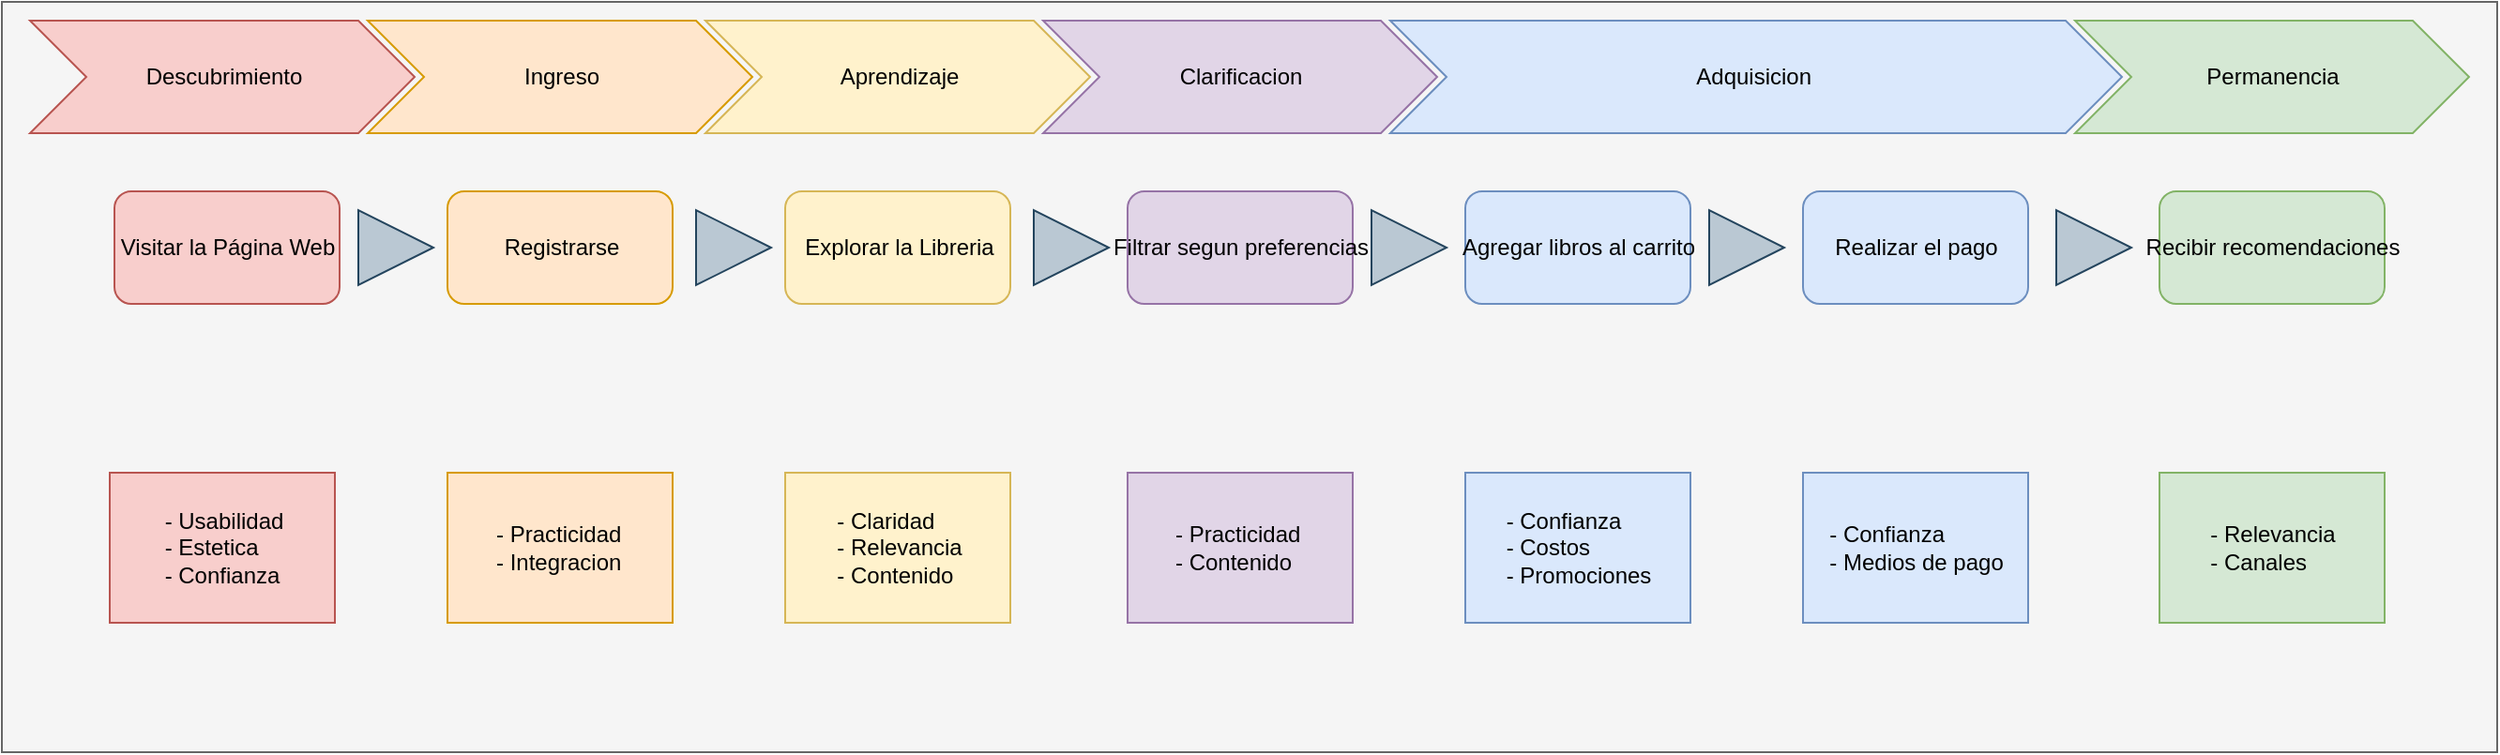 <mxfile>
    <diagram id="TLycTzpztxCECr7iMk3Q" name="Main">
        <mxGraphModel dx="1434" dy="754" grid="1" gridSize="10" guides="1" tooltips="1" connect="1" arrows="1" fold="1" page="1" pageScale="1" pageWidth="850" pageHeight="1100" math="0" shadow="0">
            <root>
                <mxCell id="0"/>
                <mxCell id="1" parent="0"/>
                <mxCell id="SCQu456kyGRi4WaKhEAO-57" value="" style="rounded=0;html=1;fillColor=#f5f5f5;fontColor=#000000;strokeColor=#666666;labelBackgroundColor=none;labelBorderColor=none;" parent="1" vertex="1">
                    <mxGeometry x="100" y="75" width="1330" height="400" as="geometry"/>
                </mxCell>
                <mxCell id="SCQu456kyGRi4WaKhEAO-1" value="Visitar la Página Web" style="rounded=1;html=1;fillColor=#f8cecc;strokeColor=#b85450;labelBackgroundColor=none;labelBorderColor=none;fontColor=#000000;" parent="1" vertex="1">
                    <mxGeometry x="160" y="176" width="120" height="60" as="geometry"/>
                </mxCell>
                <mxCell id="SCQu456kyGRi4WaKhEAO-2" value="Registrarse" style="rounded=1;html=1;fillColor=#ffe6cc;strokeColor=#d79b00;labelBackgroundColor=none;labelBorderColor=none;fontColor=#000000;" parent="1" vertex="1">
                    <mxGeometry x="337.5" y="176" width="120" height="60" as="geometry"/>
                </mxCell>
                <mxCell id="SCQu456kyGRi4WaKhEAO-3" value="Explorar la Libreria" style="rounded=1;html=1;fillColor=#fff2cc;strokeColor=#d6b656;labelBackgroundColor=none;labelBorderColor=none;fontColor=#000000;" parent="1" vertex="1">
                    <mxGeometry x="517.5" y="176" width="120" height="60" as="geometry"/>
                </mxCell>
                <mxCell id="SCQu456kyGRi4WaKhEAO-14" value="Descubrimiento" style="html=1;shadow=0;dashed=0;align=center;verticalAlign=middle;shape=mxgraph.arrows2.arrow;dy=0;dx=30;notch=30;fillColor=#f8cecc;strokeColor=#b85450;labelBackgroundColor=none;labelBorderColor=none;fontColor=#000000;" parent="1" vertex="1">
                    <mxGeometry x="115" y="85" width="205" height="60" as="geometry"/>
                </mxCell>
                <mxCell id="SCQu456kyGRi4WaKhEAO-15" value="Ingreso" style="html=1;shadow=0;dashed=0;align=center;verticalAlign=middle;shape=mxgraph.arrows2.arrow;dy=0;dx=30;notch=30;fillColor=#ffe6cc;strokeColor=#d79b00;labelBackgroundColor=none;labelBorderColor=none;fontColor=#000000;" parent="1" vertex="1">
                    <mxGeometry x="295" y="85" width="205" height="60" as="geometry"/>
                </mxCell>
                <mxCell id="SCQu456kyGRi4WaKhEAO-16" value="Aprendizaje" style="html=1;shadow=0;dashed=0;align=center;verticalAlign=middle;shape=mxgraph.arrows2.arrow;dy=0;dx=30;notch=30;fillColor=#fff2cc;strokeColor=#d6b656;labelBackgroundColor=none;labelBorderColor=none;fontColor=#000000;" parent="1" vertex="1">
                    <mxGeometry x="475" y="85" width="205" height="60" as="geometry"/>
                </mxCell>
                <mxCell id="SCQu456kyGRi4WaKhEAO-17" value="" style="html=1;shadow=0;dashed=0;align=center;verticalAlign=middle;shape=mxgraph.arrows2.arrow;dy=0.6;dx=40;notch=0;fillColor=#bac8d3;strokeColor=#23445d;labelBackgroundColor=none;labelBorderColor=none;fontColor=#000000;" parent="1" vertex="1">
                    <mxGeometry x="290" y="186" width="40" height="40" as="geometry"/>
                </mxCell>
                <mxCell id="SCQu456kyGRi4WaKhEAO-18" value="" style="html=1;shadow=0;dashed=0;align=center;verticalAlign=middle;shape=mxgraph.arrows2.arrow;dy=0.6;dx=40;notch=0;fillColor=#bac8d3;strokeColor=#23445d;labelBackgroundColor=none;labelBorderColor=none;fontColor=#000000;" parent="1" vertex="1">
                    <mxGeometry x="470" y="186" width="40" height="40" as="geometry"/>
                </mxCell>
                <mxCell id="SCQu456kyGRi4WaKhEAO-19" value="Agregar libros al carrito" style="rounded=1;html=1;fillColor=#dae8fc;strokeColor=#6c8ebf;labelBackgroundColor=none;labelBorderColor=none;fontColor=#000000;" parent="1" vertex="1">
                    <mxGeometry x="880" y="176" width="120" height="60" as="geometry"/>
                </mxCell>
                <mxCell id="SCQu456kyGRi4WaKhEAO-20" value="Adquisicion&amp;nbsp;" style="html=1;shadow=0;dashed=0;align=center;verticalAlign=middle;shape=mxgraph.arrows2.arrow;dy=0;dx=30;notch=30;fillColor=#dae8fc;strokeColor=#6c8ebf;labelBackgroundColor=none;labelBorderColor=none;fontColor=#000000;" parent="1" vertex="1">
                    <mxGeometry x="840" y="85" width="390" height="60" as="geometry"/>
                </mxCell>
                <mxCell id="SCQu456kyGRi4WaKhEAO-21" value="" style="html=1;shadow=0;dashed=0;align=center;verticalAlign=middle;shape=mxgraph.arrows2.arrow;dy=0.6;dx=40;notch=0;fillColor=#bac8d3;strokeColor=#23445d;labelBackgroundColor=none;labelBorderColor=none;fontColor=#000000;" parent="1" vertex="1">
                    <mxGeometry x="650" y="186" width="40" height="40" as="geometry"/>
                </mxCell>
                <mxCell id="SCQu456kyGRi4WaKhEAO-22" value="Realizar el pago" style="rounded=1;html=1;fillColor=#dae8fc;strokeColor=#6c8ebf;labelBackgroundColor=none;labelBorderColor=none;fontColor=#000000;" parent="1" vertex="1">
                    <mxGeometry x="1060" y="176" width="120" height="60" as="geometry"/>
                </mxCell>
                <mxCell id="SCQu456kyGRi4WaKhEAO-23" value="" style="html=1;shadow=0;dashed=0;align=center;verticalAlign=middle;shape=mxgraph.arrows2.arrow;dy=0.6;dx=40;notch=0;fillColor=#bac8d3;strokeColor=#23445d;labelBackgroundColor=none;labelBorderColor=none;fontColor=#000000;" parent="1" vertex="1">
                    <mxGeometry x="1010" y="186" width="40" height="40" as="geometry"/>
                </mxCell>
                <mxCell id="SCQu456kyGRi4WaKhEAO-24" value="Recibir recomendaciones" style="rounded=1;html=1;fillColor=#d5e8d4;strokeColor=#82b366;labelBackgroundColor=none;labelBorderColor=none;fontColor=#000000;" parent="1" vertex="1">
                    <mxGeometry x="1250" y="176" width="120" height="60" as="geometry"/>
                </mxCell>
                <mxCell id="SCQu456kyGRi4WaKhEAO-25" value="" style="html=1;shadow=0;dashed=0;align=center;verticalAlign=middle;shape=mxgraph.arrows2.arrow;dy=0.6;dx=40;notch=0;fillColor=#bac8d3;strokeColor=#23445d;labelBackgroundColor=none;labelBorderColor=none;fontColor=#000000;" parent="1" vertex="1">
                    <mxGeometry x="1195" y="186" width="40" height="40" as="geometry"/>
                </mxCell>
                <mxCell id="SCQu456kyGRi4WaKhEAO-27" value="Permanencia" style="html=1;shadow=0;dashed=0;align=center;verticalAlign=middle;shape=mxgraph.arrows2.arrow;dy=0;dx=30;notch=30;fillColor=#d5e8d4;strokeColor=#82b366;labelBackgroundColor=none;labelBorderColor=none;fontColor=#000000;" parent="1" vertex="1">
                    <mxGeometry x="1205" y="85" width="210" height="60" as="geometry"/>
                </mxCell>
                <mxCell id="SCQu456kyGRi4WaKhEAO-29" value="Filtrar segun preferencias" style="rounded=1;html=1;fillColor=#e1d5e7;strokeColor=#9673a6;labelBackgroundColor=none;labelBorderColor=none;fontColor=#000000;" parent="1" vertex="1">
                    <mxGeometry x="700" y="176" width="120" height="60" as="geometry"/>
                </mxCell>
                <mxCell id="SCQu456kyGRi4WaKhEAO-30" value="" style="html=1;shadow=0;dashed=0;align=center;verticalAlign=middle;shape=mxgraph.arrows2.arrow;dy=0.6;dx=40;notch=0;fillColor=#bac8d3;strokeColor=#23445d;labelBackgroundColor=none;labelBorderColor=none;fontColor=#000000;" parent="1" vertex="1">
                    <mxGeometry x="830" y="186" width="40" height="40" as="geometry"/>
                </mxCell>
                <mxCell id="SCQu456kyGRi4WaKhEAO-31" value="Clarificacion" style="html=1;shadow=0;dashed=0;align=center;verticalAlign=middle;shape=mxgraph.arrows2.arrow;dy=0;dx=30;notch=30;fillColor=#e1d5e7;strokeColor=#9673a6;labelBackgroundColor=none;labelBorderColor=none;fontColor=#000000;" parent="1" vertex="1">
                    <mxGeometry x="655" y="85" width="210" height="60" as="geometry"/>
                </mxCell>
                <mxCell id="SCQu456kyGRi4WaKhEAO-35" value="&lt;div style=&quot;text-align: left;&quot;&gt;&lt;span style=&quot;&quot;&gt;- Usabilidad&lt;/span&gt;&lt;/div&gt;&lt;div style=&quot;text-align: left;&quot;&gt;&lt;span style=&quot;&quot;&gt;- Estetica&lt;/span&gt;&lt;/div&gt;&lt;div style=&quot;text-align: left;&quot;&gt;&lt;span style=&quot;&quot;&gt;- Confianza&lt;/span&gt;&lt;/div&gt;" style="rounded=0;html=1;fillColor=#f8cecc;strokeColor=#b85450;labelBackgroundColor=none;labelBorderColor=none;fontColor=#000000;" parent="1" vertex="1">
                    <mxGeometry x="157.5" y="326" width="120" height="80" as="geometry"/>
                </mxCell>
                <mxCell id="SCQu456kyGRi4WaKhEAO-37" value="&lt;div style=&quot;text-align: left;&quot;&gt;- Claridad&lt;/div&gt;&lt;div style=&quot;text-align: left;&quot;&gt;- Relevancia&lt;/div&gt;&lt;div style=&quot;text-align: left;&quot;&gt;- Contenido&lt;/div&gt;" style="rounded=0;html=1;fillColor=#fff2cc;strokeColor=#d6b656;labelBackgroundColor=none;labelBorderColor=none;fontColor=#000000;" parent="1" vertex="1">
                    <mxGeometry x="517.5" y="326" width="120" height="80" as="geometry"/>
                </mxCell>
                <mxCell id="SCQu456kyGRi4WaKhEAO-38" value="&lt;div style=&quot;text-align: left;&quot;&gt;&lt;span style=&quot;&quot;&gt;&lt;br&gt;&lt;/span&gt;&lt;/div&gt;&lt;div style=&quot;text-align: left;&quot;&gt;&lt;span style=&quot;&quot;&gt;- Practicidad&amp;nbsp;&lt;/span&gt;&lt;br&gt;&lt;/div&gt;&lt;div style=&quot;text-align: left;&quot;&gt;&lt;span style=&quot;&quot;&gt;- Contenido&lt;/span&gt;&lt;/div&gt;&lt;div style=&quot;text-align: left;&quot;&gt;&lt;br&gt;&lt;/div&gt;" style="rounded=0;html=1;fillColor=#e1d5e7;strokeColor=#9673a6;labelBackgroundColor=none;labelBorderColor=none;fontColor=#000000;" parent="1" vertex="1">
                    <mxGeometry x="700" y="326" width="120" height="80" as="geometry"/>
                </mxCell>
                <mxCell id="SCQu456kyGRi4WaKhEAO-40" value="&lt;div style=&quot;text-align: left;&quot;&gt;&lt;div&gt;- Practicidad&lt;/div&gt;&lt;div&gt;- Integracion&lt;span style=&quot;&quot;&gt;&amp;nbsp;&lt;/span&gt;&lt;/div&gt;&lt;/div&gt;" style="rounded=0;html=1;fillColor=#ffe6cc;strokeColor=#d79b00;labelBackgroundColor=none;labelBorderColor=none;fontColor=#000000;" parent="1" vertex="1">
                    <mxGeometry x="337.5" y="326" width="120" height="80" as="geometry"/>
                </mxCell>
                <mxCell id="SCQu456kyGRi4WaKhEAO-41" value="&lt;div style=&quot;text-align: left;&quot;&gt;- Confianza&amp;nbsp;&lt;/div&gt;&lt;div style=&quot;text-align: left;&quot;&gt;- Costos&amp;nbsp;&lt;/div&gt;&lt;div style=&quot;text-align: left;&quot;&gt;- Promociones&lt;/div&gt;" style="rounded=0;html=1;fillColor=#dae8fc;strokeColor=#6c8ebf;labelBackgroundColor=none;labelBorderColor=none;fontColor=#000000;" parent="1" vertex="1">
                    <mxGeometry x="880" y="326" width="120" height="80" as="geometry"/>
                </mxCell>
                <mxCell id="SCQu456kyGRi4WaKhEAO-42" value="&lt;div style=&quot;text-align: left;&quot;&gt;- Confianza&lt;/div&gt;&lt;div style=&quot;text-align: left;&quot;&gt;- Medios de pago&lt;/div&gt;" style="rounded=0;html=1;fillColor=#dae8fc;strokeColor=#6c8ebf;labelBackgroundColor=none;labelBorderColor=none;fontColor=#000000;" parent="1" vertex="1">
                    <mxGeometry x="1060" y="326" width="120" height="80" as="geometry"/>
                </mxCell>
                <mxCell id="SCQu456kyGRi4WaKhEAO-43" value="&lt;div style=&quot;text-align: left;&quot;&gt;- Relevancia&lt;/div&gt;&lt;div style=&quot;text-align: left;&quot;&gt;- Canales&lt;/div&gt;" style="rounded=0;html=1;fillColor=#d5e8d4;strokeColor=#82b366;labelBackgroundColor=none;labelBorderColor=none;fontColor=#000000;" parent="1" vertex="1">
                    <mxGeometry x="1250" y="326" width="120" height="80" as="geometry"/>
                </mxCell>
            </root>
        </mxGraphModel>
    </diagram>
    <diagram name="User" id="SnUuTj0u37A4NibTbfim">
        <mxGraphModel dx="1434" dy="754" grid="1" gridSize="10" guides="1" tooltips="1" connect="1" arrows="1" fold="1" page="1" pageScale="1" pageWidth="850" pageHeight="1100" math="0" shadow="0">
            <root>
                <mxCell id="KRwKevVO_VH3E62p_6Zh-0"/>
                <mxCell id="KRwKevVO_VH3E62p_6Zh-1" parent="KRwKevVO_VH3E62p_6Zh-0"/>
                <mxCell id="KRwKevVO_VH3E62p_6Zh-2" value="" style="rounded=0;html=1;fillColor=#f5f5f5;fontColor=#000000;strokeColor=#666666;labelBackgroundColor=none;labelBorderColor=none;" vertex="1" parent="KRwKevVO_VH3E62p_6Zh-1">
                    <mxGeometry x="100" y="75" width="1330" height="400" as="geometry"/>
                </mxCell>
                <mxCell id="KRwKevVO_VH3E62p_6Zh-3" value="Visitar la Página Web" style="rounded=1;html=1;fillColor=#f8cecc;strokeColor=#b85450;labelBackgroundColor=none;labelBorderColor=none;fontColor=#000000;" vertex="1" parent="KRwKevVO_VH3E62p_6Zh-1">
                    <mxGeometry x="160" y="176" width="120" height="60" as="geometry"/>
                </mxCell>
                <mxCell id="KRwKevVO_VH3E62p_6Zh-4" value="Registrarse" style="rounded=1;html=1;fillColor=#ffe6cc;strokeColor=#d79b00;labelBackgroundColor=none;labelBorderColor=none;fontColor=#000000;" vertex="1" parent="KRwKevVO_VH3E62p_6Zh-1">
                    <mxGeometry x="337.5" y="176" width="120" height="60" as="geometry"/>
                </mxCell>
                <mxCell id="KRwKevVO_VH3E62p_6Zh-5" value="Explorar la Libreria" style="rounded=1;html=1;fillColor=#fff2cc;strokeColor=#d6b656;labelBackgroundColor=none;labelBorderColor=none;fontColor=#000000;" vertex="1" parent="KRwKevVO_VH3E62p_6Zh-1">
                    <mxGeometry x="517.5" y="176" width="120" height="60" as="geometry"/>
                </mxCell>
                <mxCell id="KRwKevVO_VH3E62p_6Zh-6" value="Descubrimiento" style="html=1;shadow=0;dashed=0;align=center;verticalAlign=middle;shape=mxgraph.arrows2.arrow;dy=0;dx=30;notch=30;fillColor=#f8cecc;strokeColor=#b85450;labelBackgroundColor=none;labelBorderColor=none;fontColor=#000000;" vertex="1" parent="KRwKevVO_VH3E62p_6Zh-1">
                    <mxGeometry x="115" y="85" width="205" height="60" as="geometry"/>
                </mxCell>
                <mxCell id="KRwKevVO_VH3E62p_6Zh-7" value="Ingreso" style="html=1;shadow=0;dashed=0;align=center;verticalAlign=middle;shape=mxgraph.arrows2.arrow;dy=0;dx=30;notch=30;fillColor=#ffe6cc;strokeColor=#d79b00;labelBackgroundColor=none;labelBorderColor=none;fontColor=#000000;" vertex="1" parent="KRwKevVO_VH3E62p_6Zh-1">
                    <mxGeometry x="295" y="85" width="205" height="60" as="geometry"/>
                </mxCell>
                <mxCell id="KRwKevVO_VH3E62p_6Zh-8" value="Aprendizaje" style="html=1;shadow=0;dashed=0;align=center;verticalAlign=middle;shape=mxgraph.arrows2.arrow;dy=0;dx=30;notch=30;fillColor=#fff2cc;strokeColor=#d6b656;labelBackgroundColor=none;labelBorderColor=none;fontColor=#000000;" vertex="1" parent="KRwKevVO_VH3E62p_6Zh-1">
                    <mxGeometry x="475" y="85" width="205" height="60" as="geometry"/>
                </mxCell>
                <mxCell id="KRwKevVO_VH3E62p_6Zh-9" value="" style="html=1;shadow=0;dashed=0;align=center;verticalAlign=middle;shape=mxgraph.arrows2.arrow;dy=0.6;dx=40;notch=0;fillColor=#bac8d3;strokeColor=#23445d;labelBackgroundColor=none;labelBorderColor=none;fontColor=#000000;" vertex="1" parent="KRwKevVO_VH3E62p_6Zh-1">
                    <mxGeometry x="290" y="186" width="40" height="40" as="geometry"/>
                </mxCell>
                <mxCell id="KRwKevVO_VH3E62p_6Zh-10" value="" style="html=1;shadow=0;dashed=0;align=center;verticalAlign=middle;shape=mxgraph.arrows2.arrow;dy=0.6;dx=40;notch=0;fillColor=#bac8d3;strokeColor=#23445d;labelBackgroundColor=none;labelBorderColor=none;fontColor=#000000;" vertex="1" parent="KRwKevVO_VH3E62p_6Zh-1">
                    <mxGeometry x="470" y="186" width="40" height="40" as="geometry"/>
                </mxCell>
                <mxCell id="KRwKevVO_VH3E62p_6Zh-11" value="Agregar libros al carrito" style="rounded=1;html=1;fillColor=#dae8fc;strokeColor=#6c8ebf;labelBackgroundColor=none;labelBorderColor=none;fontColor=#000000;" vertex="1" parent="KRwKevVO_VH3E62p_6Zh-1">
                    <mxGeometry x="880" y="176" width="120" height="60" as="geometry"/>
                </mxCell>
                <mxCell id="KRwKevVO_VH3E62p_6Zh-12" value="Adquisicion&amp;nbsp;" style="html=1;shadow=0;dashed=0;align=center;verticalAlign=middle;shape=mxgraph.arrows2.arrow;dy=0;dx=30;notch=30;fillColor=#dae8fc;strokeColor=#6c8ebf;labelBackgroundColor=none;labelBorderColor=none;fontColor=#000000;" vertex="1" parent="KRwKevVO_VH3E62p_6Zh-1">
                    <mxGeometry x="840" y="85" width="390" height="60" as="geometry"/>
                </mxCell>
                <mxCell id="KRwKevVO_VH3E62p_6Zh-13" value="" style="html=1;shadow=0;dashed=0;align=center;verticalAlign=middle;shape=mxgraph.arrows2.arrow;dy=0.6;dx=40;notch=0;fillColor=#bac8d3;strokeColor=#23445d;labelBackgroundColor=none;labelBorderColor=none;fontColor=#000000;" vertex="1" parent="KRwKevVO_VH3E62p_6Zh-1">
                    <mxGeometry x="650" y="186" width="40" height="40" as="geometry"/>
                </mxCell>
                <mxCell id="KRwKevVO_VH3E62p_6Zh-14" value="Realizar el pago" style="rounded=1;html=1;fillColor=#dae8fc;strokeColor=#6c8ebf;labelBackgroundColor=none;labelBorderColor=none;fontColor=#000000;" vertex="1" parent="KRwKevVO_VH3E62p_6Zh-1">
                    <mxGeometry x="1060" y="176" width="120" height="60" as="geometry"/>
                </mxCell>
                <mxCell id="KRwKevVO_VH3E62p_6Zh-15" value="" style="html=1;shadow=0;dashed=0;align=center;verticalAlign=middle;shape=mxgraph.arrows2.arrow;dy=0.6;dx=40;notch=0;fillColor=#bac8d3;strokeColor=#23445d;labelBackgroundColor=none;labelBorderColor=none;fontColor=#000000;" vertex="1" parent="KRwKevVO_VH3E62p_6Zh-1">
                    <mxGeometry x="1010" y="186" width="40" height="40" as="geometry"/>
                </mxCell>
                <mxCell id="KRwKevVO_VH3E62p_6Zh-16" value="Recibir recomendaciones" style="rounded=1;html=1;fillColor=#d5e8d4;strokeColor=#82b366;labelBackgroundColor=none;labelBorderColor=none;fontColor=#000000;" vertex="1" parent="KRwKevVO_VH3E62p_6Zh-1">
                    <mxGeometry x="1250" y="176" width="120" height="60" as="geometry"/>
                </mxCell>
                <mxCell id="KRwKevVO_VH3E62p_6Zh-17" value="" style="html=1;shadow=0;dashed=0;align=center;verticalAlign=middle;shape=mxgraph.arrows2.arrow;dy=0.6;dx=40;notch=0;fillColor=#bac8d3;strokeColor=#23445d;labelBackgroundColor=none;labelBorderColor=none;fontColor=#000000;" vertex="1" parent="KRwKevVO_VH3E62p_6Zh-1">
                    <mxGeometry x="1195" y="186" width="40" height="40" as="geometry"/>
                </mxCell>
                <mxCell id="KRwKevVO_VH3E62p_6Zh-18" value="Permanencia" style="html=1;shadow=0;dashed=0;align=center;verticalAlign=middle;shape=mxgraph.arrows2.arrow;dy=0;dx=30;notch=30;fillColor=#d5e8d4;strokeColor=#82b366;labelBackgroundColor=none;labelBorderColor=none;fontColor=#000000;" vertex="1" parent="KRwKevVO_VH3E62p_6Zh-1">
                    <mxGeometry x="1205" y="85" width="210" height="60" as="geometry"/>
                </mxCell>
                <mxCell id="KRwKevVO_VH3E62p_6Zh-19" value="Filtrar segun preferencias" style="rounded=1;html=1;fillColor=#e1d5e7;strokeColor=#9673a6;labelBackgroundColor=none;labelBorderColor=none;fontColor=#000000;" vertex="1" parent="KRwKevVO_VH3E62p_6Zh-1">
                    <mxGeometry x="700" y="176" width="120" height="60" as="geometry"/>
                </mxCell>
                <mxCell id="KRwKevVO_VH3E62p_6Zh-20" value="" style="html=1;shadow=0;dashed=0;align=center;verticalAlign=middle;shape=mxgraph.arrows2.arrow;dy=0.6;dx=40;notch=0;fillColor=#bac8d3;strokeColor=#23445d;labelBackgroundColor=none;labelBorderColor=none;fontColor=#000000;" vertex="1" parent="KRwKevVO_VH3E62p_6Zh-1">
                    <mxGeometry x="830" y="186" width="40" height="40" as="geometry"/>
                </mxCell>
                <mxCell id="KRwKevVO_VH3E62p_6Zh-21" value="Clarificacion" style="html=1;shadow=0;dashed=0;align=center;verticalAlign=middle;shape=mxgraph.arrows2.arrow;dy=0;dx=30;notch=30;fillColor=#e1d5e7;strokeColor=#9673a6;labelBackgroundColor=none;labelBorderColor=none;fontColor=#000000;" vertex="1" parent="KRwKevVO_VH3E62p_6Zh-1">
                    <mxGeometry x="655" y="85" width="210" height="60" as="geometry"/>
                </mxCell>
                <mxCell id="KRwKevVO_VH3E62p_6Zh-22" value="&lt;div style=&quot;text-align: left;&quot;&gt;&lt;span style=&quot;&quot;&gt;- Usabilidad&lt;/span&gt;&lt;/div&gt;&lt;div style=&quot;text-align: left;&quot;&gt;&lt;span style=&quot;&quot;&gt;- Estetica&lt;/span&gt;&lt;/div&gt;&lt;div style=&quot;text-align: left;&quot;&gt;&lt;span style=&quot;&quot;&gt;- Confianza&lt;/span&gt;&lt;/div&gt;" style="rounded=0;html=1;fillColor=#f8cecc;strokeColor=#b85450;labelBackgroundColor=none;labelBorderColor=none;fontColor=#000000;" vertex="1" parent="KRwKevVO_VH3E62p_6Zh-1">
                    <mxGeometry x="157.5" y="326" width="120" height="80" as="geometry"/>
                </mxCell>
                <mxCell id="KRwKevVO_VH3E62p_6Zh-23" value="&lt;div style=&quot;text-align: left;&quot;&gt;- Claridad&lt;/div&gt;&lt;div style=&quot;text-align: left;&quot;&gt;- Relevancia&lt;/div&gt;&lt;div style=&quot;text-align: left;&quot;&gt;- Contenido&lt;/div&gt;" style="rounded=0;html=1;fillColor=#fff2cc;strokeColor=#d6b656;labelBackgroundColor=none;labelBorderColor=none;fontColor=#000000;" vertex="1" parent="KRwKevVO_VH3E62p_6Zh-1">
                    <mxGeometry x="517.5" y="326" width="120" height="80" as="geometry"/>
                </mxCell>
                <mxCell id="KRwKevVO_VH3E62p_6Zh-24" value="&lt;div style=&quot;text-align: left;&quot;&gt;&lt;span style=&quot;&quot;&gt;&lt;br&gt;&lt;/span&gt;&lt;/div&gt;&lt;div style=&quot;text-align: left;&quot;&gt;&lt;span style=&quot;&quot;&gt;- Practicidad&amp;nbsp;&lt;/span&gt;&lt;br&gt;&lt;/div&gt;&lt;div style=&quot;text-align: left;&quot;&gt;&lt;span style=&quot;&quot;&gt;- Contenido&lt;/span&gt;&lt;/div&gt;&lt;div style=&quot;text-align: left;&quot;&gt;&lt;br&gt;&lt;/div&gt;" style="rounded=0;html=1;fillColor=#e1d5e7;strokeColor=#9673a6;labelBackgroundColor=none;labelBorderColor=none;fontColor=#000000;" vertex="1" parent="KRwKevVO_VH3E62p_6Zh-1">
                    <mxGeometry x="700" y="326" width="120" height="80" as="geometry"/>
                </mxCell>
                <mxCell id="KRwKevVO_VH3E62p_6Zh-25" value="&lt;div style=&quot;text-align: left;&quot;&gt;&lt;div&gt;- Practicidad&lt;/div&gt;&lt;div&gt;- Integracion&lt;span style=&quot;&quot;&gt;&amp;nbsp;&lt;/span&gt;&lt;/div&gt;&lt;/div&gt;" style="rounded=0;html=1;fillColor=#ffe6cc;strokeColor=#d79b00;labelBackgroundColor=none;labelBorderColor=none;fontColor=#000000;" vertex="1" parent="KRwKevVO_VH3E62p_6Zh-1">
                    <mxGeometry x="337.5" y="326" width="120" height="80" as="geometry"/>
                </mxCell>
                <mxCell id="KRwKevVO_VH3E62p_6Zh-26" value="&lt;div style=&quot;text-align: left;&quot;&gt;- Confianza&amp;nbsp;&lt;/div&gt;&lt;div style=&quot;text-align: left;&quot;&gt;- Costos&amp;nbsp;&lt;/div&gt;&lt;div style=&quot;text-align: left;&quot;&gt;- Promociones&lt;/div&gt;" style="rounded=0;html=1;fillColor=#dae8fc;strokeColor=#6c8ebf;labelBackgroundColor=none;labelBorderColor=none;fontColor=#000000;" vertex="1" parent="KRwKevVO_VH3E62p_6Zh-1">
                    <mxGeometry x="880" y="326" width="120" height="80" as="geometry"/>
                </mxCell>
                <mxCell id="KRwKevVO_VH3E62p_6Zh-27" value="&lt;div style=&quot;text-align: left;&quot;&gt;- Confianza&lt;/div&gt;&lt;div style=&quot;text-align: left;&quot;&gt;- Medios de pago&lt;/div&gt;" style="rounded=0;html=1;fillColor=#dae8fc;strokeColor=#6c8ebf;labelBackgroundColor=none;labelBorderColor=none;fontColor=#000000;" vertex="1" parent="KRwKevVO_VH3E62p_6Zh-1">
                    <mxGeometry x="1060" y="326" width="120" height="80" as="geometry"/>
                </mxCell>
                <mxCell id="KRwKevVO_VH3E62p_6Zh-28" value="&lt;div style=&quot;text-align: left;&quot;&gt;- Relevancia&lt;/div&gt;&lt;div style=&quot;text-align: left;&quot;&gt;- Canales&lt;/div&gt;" style="rounded=0;html=1;fillColor=#d5e8d4;strokeColor=#82b366;labelBackgroundColor=none;labelBorderColor=none;fontColor=#000000;" vertex="1" parent="KRwKevVO_VH3E62p_6Zh-1">
                    <mxGeometry x="1250" y="326" width="120" height="80" as="geometry"/>
                </mxCell>
            </root>
        </mxGraphModel>
    </diagram>
</mxfile>
